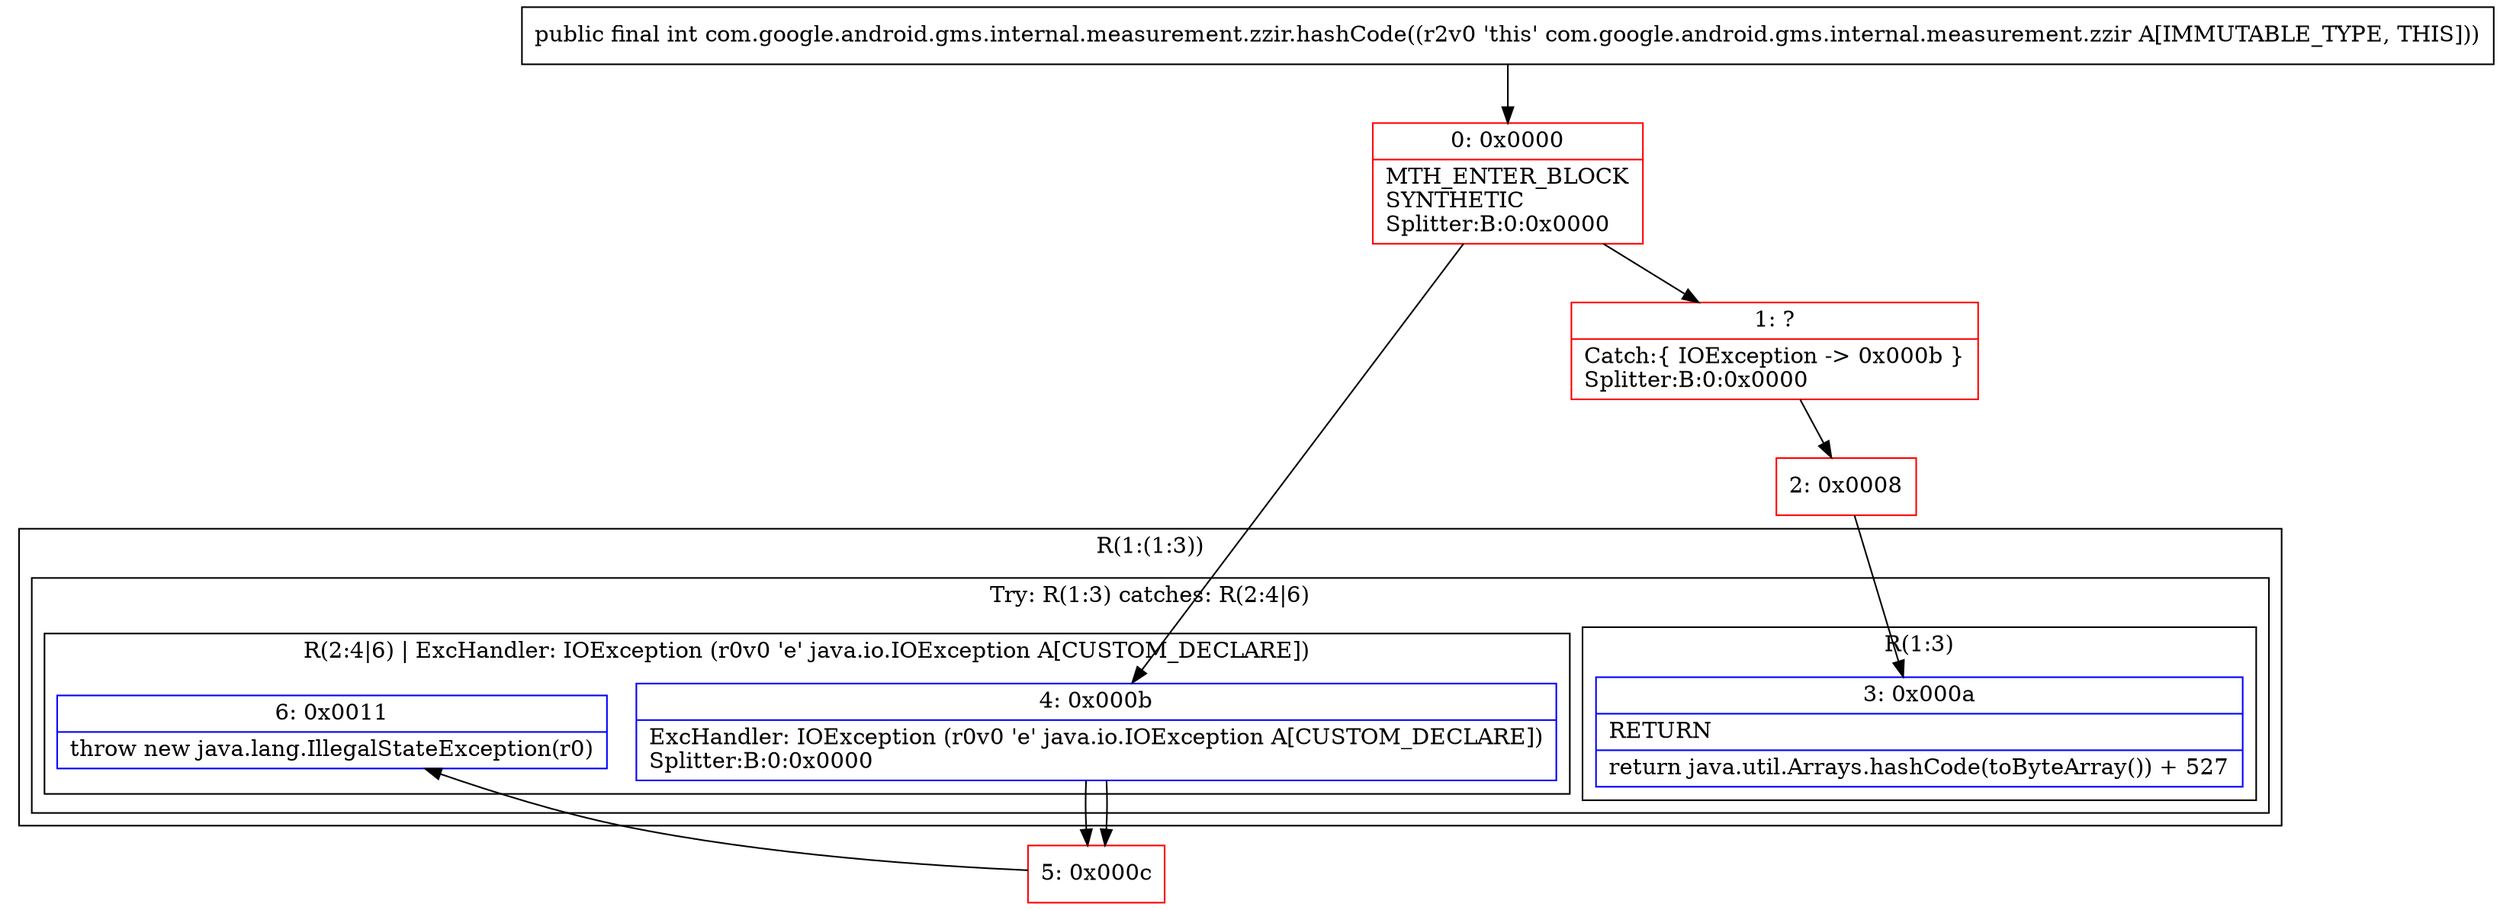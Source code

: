 digraph "CFG forcom.google.android.gms.internal.measurement.zzir.hashCode()I" {
subgraph cluster_Region_62026848 {
label = "R(1:(1:3))";
node [shape=record,color=blue];
subgraph cluster_TryCatchRegion_2011162100 {
label = "Try: R(1:3) catches: R(2:4|6)";
node [shape=record,color=blue];
subgraph cluster_Region_1885611194 {
label = "R(1:3)";
node [shape=record,color=blue];
Node_3 [shape=record,label="{3\:\ 0x000a|RETURN\l|return java.util.Arrays.hashCode(toByteArray()) + 527\l}"];
}
subgraph cluster_Region_1878474653 {
label = "R(2:4|6) | ExcHandler: IOException (r0v0 'e' java.io.IOException A[CUSTOM_DECLARE])\l";
node [shape=record,color=blue];
Node_4 [shape=record,label="{4\:\ 0x000b|ExcHandler: IOException (r0v0 'e' java.io.IOException A[CUSTOM_DECLARE])\lSplitter:B:0:0x0000\l}"];
Node_6 [shape=record,label="{6\:\ 0x0011|throw new java.lang.IllegalStateException(r0)\l}"];
}
}
}
subgraph cluster_Region_1878474653 {
label = "R(2:4|6) | ExcHandler: IOException (r0v0 'e' java.io.IOException A[CUSTOM_DECLARE])\l";
node [shape=record,color=blue];
Node_4 [shape=record,label="{4\:\ 0x000b|ExcHandler: IOException (r0v0 'e' java.io.IOException A[CUSTOM_DECLARE])\lSplitter:B:0:0x0000\l}"];
Node_6 [shape=record,label="{6\:\ 0x0011|throw new java.lang.IllegalStateException(r0)\l}"];
}
Node_0 [shape=record,color=red,label="{0\:\ 0x0000|MTH_ENTER_BLOCK\lSYNTHETIC\lSplitter:B:0:0x0000\l}"];
Node_1 [shape=record,color=red,label="{1\:\ ?|Catch:\{ IOException \-\> 0x000b \}\lSplitter:B:0:0x0000\l}"];
Node_2 [shape=record,color=red,label="{2\:\ 0x0008}"];
Node_5 [shape=record,color=red,label="{5\:\ 0x000c}"];
MethodNode[shape=record,label="{public final int com.google.android.gms.internal.measurement.zzir.hashCode((r2v0 'this' com.google.android.gms.internal.measurement.zzir A[IMMUTABLE_TYPE, THIS])) }"];
MethodNode -> Node_0;
Node_4 -> Node_5;
Node_4 -> Node_5;
Node_0 -> Node_1;
Node_0 -> Node_4;
Node_1 -> Node_2;
Node_2 -> Node_3;
Node_5 -> Node_6;
}

